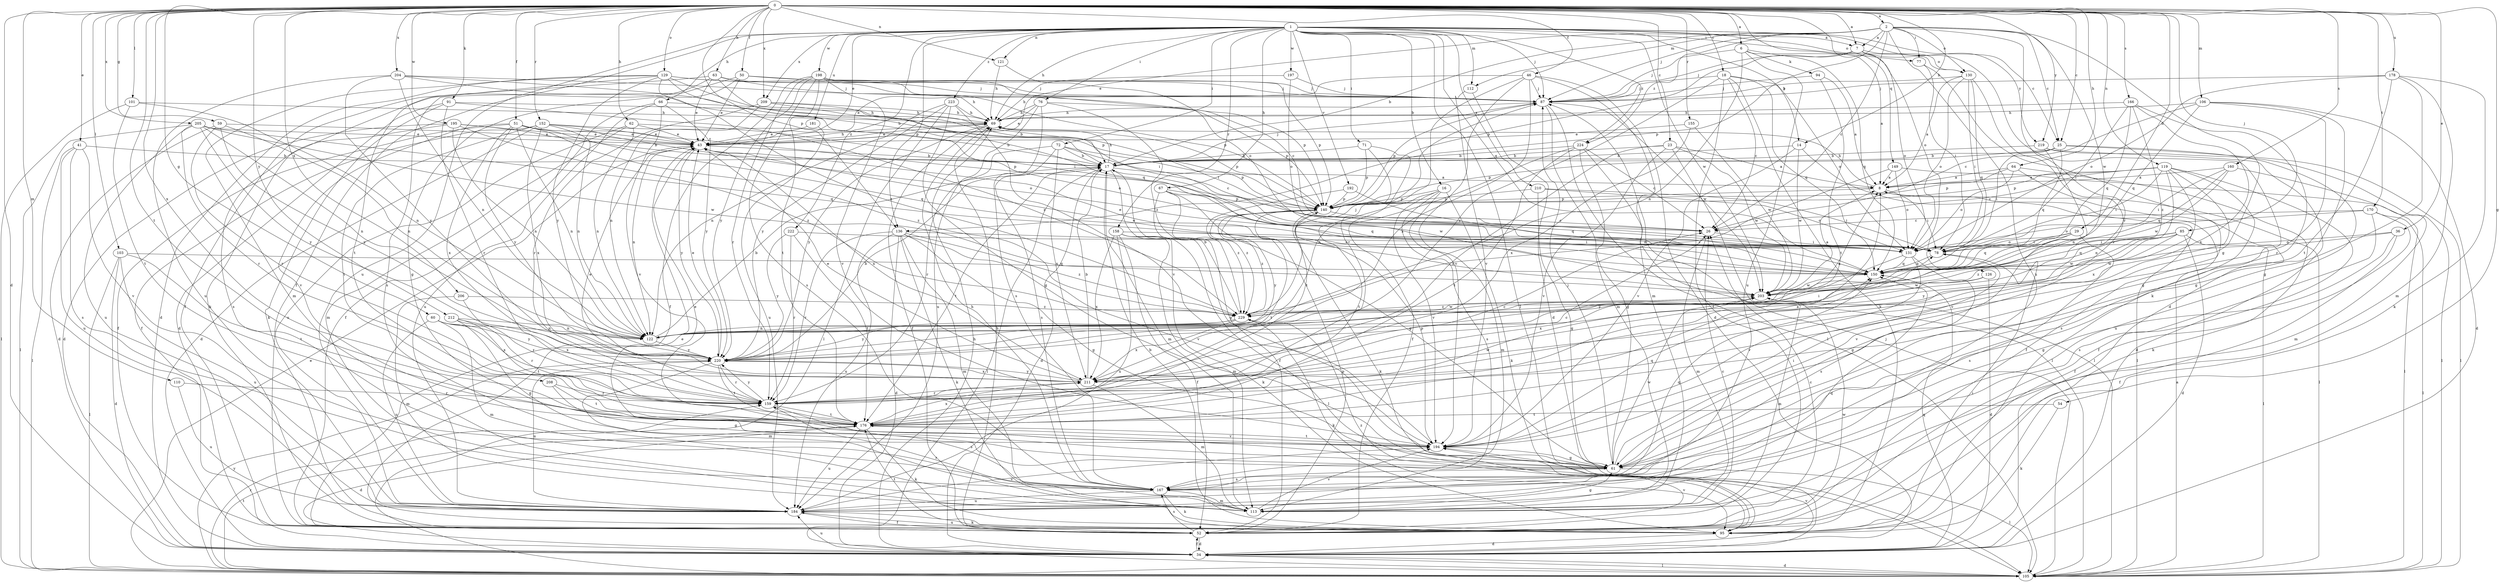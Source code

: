 strict digraph  {
0;
1;
2;
6;
7;
8;
14;
16;
17;
18;
23;
25;
26;
29;
34;
36;
41;
43;
46;
50;
51;
52;
54;
59;
60;
61;
62;
63;
64;
66;
67;
69;
71;
72;
76;
77;
78;
85;
87;
91;
94;
95;
101;
103;
105;
106;
110;
112;
113;
119;
121;
122;
126;
129;
130;
131;
136;
140;
149;
150;
152;
155;
158;
159;
160;
166;
167;
170;
176;
178;
181;
184;
192;
194;
195;
197;
198;
203;
204;
205;
206;
208;
209;
210;
211;
212;
219;
220;
222;
223;
224;
229;
0 -> 2  [label=a];
0 -> 6  [label=a];
0 -> 7  [label=a];
0 -> 14  [label=b];
0 -> 18  [label=c];
0 -> 23  [label=c];
0 -> 25  [label=c];
0 -> 29  [label=d];
0 -> 34  [label=d];
0 -> 36  [label=e];
0 -> 41  [label=e];
0 -> 46  [label=f];
0 -> 50  [label=f];
0 -> 51  [label=f];
0 -> 54  [label=g];
0 -> 59  [label=g];
0 -> 60  [label=g];
0 -> 62  [label=h];
0 -> 63  [label=h];
0 -> 64  [label=h];
0 -> 85  [label=j];
0 -> 91  [label=k];
0 -> 101  [label=l];
0 -> 103  [label=l];
0 -> 106  [label=m];
0 -> 110  [label=m];
0 -> 119  [label=n];
0 -> 121  [label=n];
0 -> 126  [label=o];
0 -> 129  [label=o];
0 -> 136  [label=p];
0 -> 149  [label=q];
0 -> 152  [label=r];
0 -> 155  [label=r];
0 -> 160  [label=s];
0 -> 166  [label=s];
0 -> 170  [label=t];
0 -> 176  [label=t];
0 -> 178  [label=u];
0 -> 195  [label=w];
0 -> 204  [label=x];
0 -> 205  [label=x];
0 -> 206  [label=x];
0 -> 208  [label=x];
0 -> 209  [label=x];
0 -> 212  [label=y];
0 -> 219  [label=y];
1 -> 7  [label=a];
1 -> 14  [label=b];
1 -> 16  [label=b];
1 -> 25  [label=c];
1 -> 43  [label=e];
1 -> 52  [label=f];
1 -> 66  [label=h];
1 -> 67  [label=h];
1 -> 69  [label=h];
1 -> 71  [label=i];
1 -> 72  [label=i];
1 -> 76  [label=i];
1 -> 77  [label=i];
1 -> 87  [label=j];
1 -> 105  [label=l];
1 -> 112  [label=m];
1 -> 121  [label=n];
1 -> 130  [label=o];
1 -> 136  [label=p];
1 -> 150  [label=q];
1 -> 158  [label=r];
1 -> 181  [label=u];
1 -> 184  [label=u];
1 -> 192  [label=v];
1 -> 197  [label=w];
1 -> 198  [label=w];
1 -> 203  [label=w];
1 -> 209  [label=x];
1 -> 210  [label=x];
1 -> 219  [label=y];
1 -> 222  [label=z];
1 -> 223  [label=z];
1 -> 224  [label=z];
2 -> 7  [label=a];
2 -> 17  [label=b];
2 -> 25  [label=c];
2 -> 26  [label=c];
2 -> 43  [label=e];
2 -> 61  [label=g];
2 -> 77  [label=i];
2 -> 87  [label=j];
2 -> 112  [label=m];
2 -> 130  [label=o];
2 -> 136  [label=p];
2 -> 159  [label=r];
2 -> 184  [label=u];
2 -> 203  [label=w];
2 -> 224  [label=z];
6 -> 8  [label=a];
6 -> 87  [label=j];
6 -> 94  [label=k];
6 -> 122  [label=n];
6 -> 150  [label=q];
6 -> 184  [label=u];
7 -> 87  [label=j];
7 -> 95  [label=k];
7 -> 130  [label=o];
7 -> 131  [label=o];
7 -> 140  [label=p];
8 -> 69  [label=h];
8 -> 78  [label=i];
8 -> 105  [label=l];
8 -> 140  [label=p];
14 -> 17  [label=b];
14 -> 105  [label=l];
14 -> 194  [label=v];
14 -> 203  [label=w];
16 -> 95  [label=k];
16 -> 113  [label=m];
16 -> 140  [label=p];
16 -> 167  [label=s];
16 -> 176  [label=t];
16 -> 194  [label=v];
17 -> 8  [label=a];
17 -> 34  [label=d];
17 -> 61  [label=g];
17 -> 69  [label=h];
17 -> 87  [label=j];
17 -> 105  [label=l];
17 -> 113  [label=m];
17 -> 176  [label=t];
17 -> 203  [label=w];
18 -> 26  [label=c];
18 -> 52  [label=f];
18 -> 87  [label=j];
18 -> 95  [label=k];
18 -> 131  [label=o];
18 -> 150  [label=q];
18 -> 220  [label=y];
23 -> 8  [label=a];
23 -> 17  [label=b];
23 -> 105  [label=l];
23 -> 194  [label=v];
23 -> 203  [label=w];
23 -> 211  [label=x];
25 -> 17  [label=b];
25 -> 78  [label=i];
25 -> 105  [label=l];
25 -> 140  [label=p];
25 -> 150  [label=q];
25 -> 184  [label=u];
26 -> 78  [label=i];
26 -> 113  [label=m];
29 -> 61  [label=g];
29 -> 78  [label=i];
29 -> 131  [label=o];
29 -> 150  [label=q];
29 -> 167  [label=s];
34 -> 52  [label=f];
34 -> 69  [label=h];
34 -> 105  [label=l];
34 -> 150  [label=q];
34 -> 184  [label=u];
34 -> 194  [label=v];
36 -> 52  [label=f];
36 -> 61  [label=g];
36 -> 131  [label=o];
36 -> 203  [label=w];
41 -> 17  [label=b];
41 -> 105  [label=l];
41 -> 167  [label=s];
41 -> 184  [label=u];
41 -> 194  [label=v];
43 -> 17  [label=b];
43 -> 69  [label=h];
43 -> 122  [label=n];
43 -> 211  [label=x];
43 -> 220  [label=y];
46 -> 34  [label=d];
46 -> 43  [label=e];
46 -> 87  [label=j];
46 -> 113  [label=m];
46 -> 159  [label=r];
46 -> 194  [label=v];
46 -> 211  [label=x];
50 -> 43  [label=e];
50 -> 61  [label=g];
50 -> 87  [label=j];
50 -> 140  [label=p];
50 -> 167  [label=s];
51 -> 43  [label=e];
51 -> 52  [label=f];
51 -> 122  [label=n];
51 -> 140  [label=p];
51 -> 150  [label=q];
51 -> 194  [label=v];
51 -> 211  [label=x];
51 -> 220  [label=y];
51 -> 229  [label=z];
52 -> 26  [label=c];
52 -> 34  [label=d];
52 -> 69  [label=h];
52 -> 140  [label=p];
52 -> 167  [label=s];
52 -> 184  [label=u];
52 -> 194  [label=v];
52 -> 203  [label=w];
54 -> 95  [label=k];
54 -> 176  [label=t];
59 -> 34  [label=d];
59 -> 43  [label=e];
59 -> 122  [label=n];
59 -> 159  [label=r];
59 -> 220  [label=y];
60 -> 113  [label=m];
60 -> 122  [label=n];
60 -> 184  [label=u];
60 -> 211  [label=x];
60 -> 220  [label=y];
61 -> 43  [label=e];
61 -> 78  [label=i];
61 -> 87  [label=j];
61 -> 105  [label=l];
61 -> 167  [label=s];
61 -> 203  [label=w];
62 -> 43  [label=e];
62 -> 113  [label=m];
62 -> 122  [label=n];
62 -> 131  [label=o];
62 -> 184  [label=u];
63 -> 43  [label=e];
63 -> 52  [label=f];
63 -> 69  [label=h];
63 -> 87  [label=j];
63 -> 95  [label=k];
63 -> 150  [label=q];
64 -> 8  [label=a];
64 -> 52  [label=f];
64 -> 95  [label=k];
64 -> 131  [label=o];
64 -> 140  [label=p];
66 -> 52  [label=f];
66 -> 69  [label=h];
66 -> 184  [label=u];
66 -> 194  [label=v];
66 -> 220  [label=y];
67 -> 52  [label=f];
67 -> 61  [label=g];
67 -> 140  [label=p];
67 -> 150  [label=q];
67 -> 229  [label=z];
69 -> 43  [label=e];
69 -> 52  [label=f];
69 -> 140  [label=p];
69 -> 220  [label=y];
71 -> 17  [label=b];
71 -> 52  [label=f];
71 -> 140  [label=p];
71 -> 176  [label=t];
72 -> 17  [label=b];
72 -> 26  [label=c];
72 -> 140  [label=p];
72 -> 159  [label=r];
72 -> 167  [label=s];
72 -> 211  [label=x];
76 -> 43  [label=e];
76 -> 69  [label=h];
76 -> 140  [label=p];
76 -> 167  [label=s];
76 -> 184  [label=u];
76 -> 229  [label=z];
77 -> 34  [label=d];
77 -> 78  [label=i];
78 -> 150  [label=q];
85 -> 34  [label=d];
85 -> 78  [label=i];
85 -> 105  [label=l];
85 -> 150  [label=q];
85 -> 194  [label=v];
85 -> 203  [label=w];
85 -> 220  [label=y];
85 -> 229  [label=z];
87 -> 69  [label=h];
87 -> 105  [label=l];
87 -> 113  [label=m];
87 -> 140  [label=p];
87 -> 203  [label=w];
91 -> 34  [label=d];
91 -> 69  [label=h];
91 -> 95  [label=k];
91 -> 159  [label=r];
91 -> 229  [label=z];
94 -> 8  [label=a];
94 -> 87  [label=j];
94 -> 176  [label=t];
95 -> 17  [label=b];
95 -> 34  [label=d];
95 -> 43  [label=e];
95 -> 78  [label=i];
95 -> 176  [label=t];
95 -> 229  [label=z];
101 -> 69  [label=h];
101 -> 105  [label=l];
101 -> 122  [label=n];
101 -> 176  [label=t];
103 -> 34  [label=d];
103 -> 105  [label=l];
103 -> 150  [label=q];
103 -> 176  [label=t];
103 -> 184  [label=u];
105 -> 8  [label=a];
105 -> 34  [label=d];
105 -> 43  [label=e];
105 -> 87  [label=j];
105 -> 159  [label=r];
105 -> 176  [label=t];
105 -> 220  [label=y];
106 -> 26  [label=c];
106 -> 34  [label=d];
106 -> 61  [label=g];
106 -> 69  [label=h];
106 -> 150  [label=q];
106 -> 159  [label=r];
110 -> 159  [label=r];
110 -> 184  [label=u];
112 -> 34  [label=d];
112 -> 194  [label=v];
113 -> 26  [label=c];
113 -> 61  [label=g];
113 -> 159  [label=r];
113 -> 194  [label=v];
119 -> 8  [label=a];
119 -> 26  [label=c];
119 -> 52  [label=f];
119 -> 78  [label=i];
119 -> 122  [label=n];
119 -> 140  [label=p];
119 -> 167  [label=s];
119 -> 194  [label=v];
119 -> 211  [label=x];
121 -> 69  [label=h];
121 -> 131  [label=o];
122 -> 8  [label=a];
122 -> 17  [label=b];
122 -> 78  [label=i];
122 -> 220  [label=y];
126 -> 34  [label=d];
126 -> 203  [label=w];
126 -> 211  [label=x];
129 -> 17  [label=b];
129 -> 34  [label=d];
129 -> 78  [label=i];
129 -> 87  [label=j];
129 -> 113  [label=m];
129 -> 140  [label=p];
129 -> 176  [label=t];
129 -> 220  [label=y];
129 -> 229  [label=z];
130 -> 8  [label=a];
130 -> 78  [label=i];
130 -> 87  [label=j];
130 -> 131  [label=o];
130 -> 150  [label=q];
130 -> 159  [label=r];
131 -> 150  [label=q];
131 -> 167  [label=s];
131 -> 194  [label=v];
131 -> 220  [label=y];
136 -> 34  [label=d];
136 -> 61  [label=g];
136 -> 95  [label=k];
136 -> 113  [label=m];
136 -> 131  [label=o];
136 -> 159  [label=r];
136 -> 184  [label=u];
136 -> 194  [label=v];
136 -> 229  [label=z];
140 -> 26  [label=c];
140 -> 95  [label=k];
140 -> 176  [label=t];
140 -> 220  [label=y];
140 -> 229  [label=z];
149 -> 8  [label=a];
149 -> 105  [label=l];
149 -> 131  [label=o];
149 -> 229  [label=z];
150 -> 43  [label=e];
150 -> 203  [label=w];
152 -> 17  [label=b];
152 -> 34  [label=d];
152 -> 43  [label=e];
152 -> 52  [label=f];
152 -> 122  [label=n];
152 -> 131  [label=o];
152 -> 176  [label=t];
152 -> 211  [label=x];
155 -> 43  [label=e];
155 -> 203  [label=w];
155 -> 211  [label=x];
158 -> 52  [label=f];
158 -> 95  [label=k];
158 -> 105  [label=l];
158 -> 113  [label=m];
158 -> 131  [label=o];
158 -> 184  [label=u];
158 -> 211  [label=x];
159 -> 26  [label=c];
159 -> 43  [label=e];
159 -> 167  [label=s];
159 -> 176  [label=t];
159 -> 203  [label=w];
159 -> 220  [label=y];
160 -> 8  [label=a];
160 -> 78  [label=i];
160 -> 113  [label=m];
160 -> 150  [label=q];
160 -> 203  [label=w];
166 -> 61  [label=g];
166 -> 69  [label=h];
166 -> 78  [label=i];
166 -> 150  [label=q];
166 -> 211  [label=x];
166 -> 229  [label=z];
167 -> 69  [label=h];
167 -> 95  [label=k];
167 -> 113  [label=m];
167 -> 150  [label=q];
167 -> 184  [label=u];
170 -> 26  [label=c];
170 -> 52  [label=f];
170 -> 105  [label=l];
170 -> 131  [label=o];
170 -> 167  [label=s];
176 -> 8  [label=a];
176 -> 34  [label=d];
176 -> 95  [label=k];
176 -> 184  [label=u];
176 -> 194  [label=v];
176 -> 211  [label=x];
178 -> 61  [label=g];
178 -> 87  [label=j];
178 -> 95  [label=k];
178 -> 113  [label=m];
178 -> 131  [label=o];
178 -> 176  [label=t];
181 -> 43  [label=e];
181 -> 184  [label=u];
184 -> 52  [label=f];
184 -> 95  [label=k];
184 -> 150  [label=q];
184 -> 194  [label=v];
192 -> 140  [label=p];
192 -> 150  [label=q];
192 -> 229  [label=z];
194 -> 61  [label=g];
194 -> 140  [label=p];
194 -> 150  [label=q];
194 -> 176  [label=t];
195 -> 17  [label=b];
195 -> 34  [label=d];
195 -> 43  [label=e];
195 -> 122  [label=n];
195 -> 167  [label=s];
195 -> 229  [label=z];
197 -> 69  [label=h];
197 -> 87  [label=j];
197 -> 131  [label=o];
198 -> 26  [label=c];
198 -> 52  [label=f];
198 -> 87  [label=j];
198 -> 140  [label=p];
198 -> 159  [label=r];
198 -> 167  [label=s];
198 -> 176  [label=t];
198 -> 194  [label=v];
198 -> 220  [label=y];
203 -> 8  [label=a];
203 -> 43  [label=e];
203 -> 113  [label=m];
203 -> 229  [label=z];
204 -> 78  [label=i];
204 -> 87  [label=j];
204 -> 122  [label=n];
204 -> 140  [label=p];
204 -> 184  [label=u];
204 -> 220  [label=y];
205 -> 43  [label=e];
205 -> 105  [label=l];
205 -> 122  [label=n];
205 -> 150  [label=q];
205 -> 159  [label=r];
205 -> 184  [label=u];
205 -> 203  [label=w];
205 -> 220  [label=y];
206 -> 113  [label=m];
206 -> 159  [label=r];
206 -> 229  [label=z];
208 -> 61  [label=g];
208 -> 159  [label=r];
208 -> 176  [label=t];
209 -> 17  [label=b];
209 -> 69  [label=h];
209 -> 78  [label=i];
209 -> 122  [label=n];
209 -> 159  [label=r];
210 -> 61  [label=g];
210 -> 78  [label=i];
210 -> 131  [label=o];
210 -> 140  [label=p];
211 -> 17  [label=b];
211 -> 26  [label=c];
211 -> 43  [label=e];
211 -> 113  [label=m];
211 -> 159  [label=r];
211 -> 220  [label=y];
212 -> 61  [label=g];
212 -> 122  [label=n];
212 -> 159  [label=r];
212 -> 176  [label=t];
212 -> 211  [label=x];
219 -> 17  [label=b];
219 -> 34  [label=d];
219 -> 105  [label=l];
219 -> 122  [label=n];
220 -> 17  [label=b];
220 -> 43  [label=e];
220 -> 113  [label=m];
220 -> 159  [label=r];
220 -> 176  [label=t];
220 -> 184  [label=u];
220 -> 211  [label=x];
222 -> 78  [label=i];
222 -> 159  [label=r];
222 -> 176  [label=t];
222 -> 220  [label=y];
223 -> 61  [label=g];
223 -> 69  [label=h];
223 -> 105  [label=l];
223 -> 122  [label=n];
223 -> 194  [label=v];
223 -> 220  [label=y];
224 -> 17  [label=b];
224 -> 26  [label=c];
224 -> 61  [label=g];
224 -> 105  [label=l];
224 -> 122  [label=n];
224 -> 176  [label=t];
229 -> 17  [label=b];
229 -> 87  [label=j];
229 -> 95  [label=k];
229 -> 122  [label=n];
229 -> 203  [label=w];
229 -> 211  [label=x];
229 -> 220  [label=y];
}
